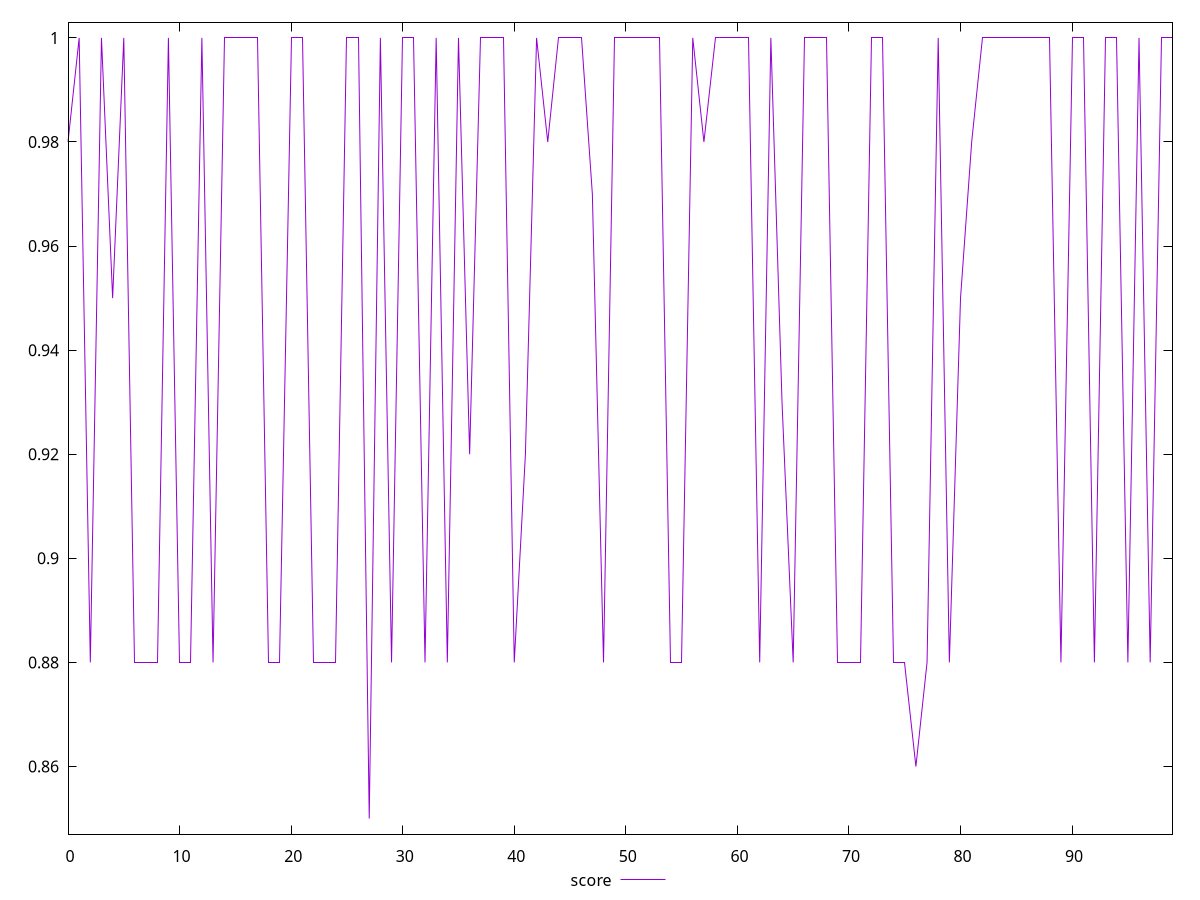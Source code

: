 reset

$score <<EOF
0 0.98
1 1
2 0.88
3 1
4 0.95
5 1
6 0.88
7 0.88
8 0.88
9 1
10 0.88
11 0.88
12 1
13 0.88
14 1
15 1
16 1
17 1
18 0.88
19 0.88
20 1
21 1
22 0.88
23 0.88
24 0.88
25 1
26 1
27 0.85
28 1
29 0.88
30 1
31 1
32 0.88
33 1
34 0.88
35 1
36 0.92
37 1
38 1
39 1
40 0.88
41 0.92
42 1
43 0.98
44 1
45 1
46 1
47 0.97
48 0.88
49 1
50 1
51 1
52 1
53 1
54 0.88
55 0.88
56 1
57 0.98
58 1
59 1
60 1
61 1
62 0.88
63 1
64 0.93
65 0.88
66 1
67 1
68 1
69 0.88
70 0.88
71 0.88
72 1
73 1
74 0.88
75 0.88
76 0.86
77 0.88
78 1
79 0.88
80 0.95
81 0.98
82 1
83 1
84 1
85 1
86 1
87 1
88 1
89 0.88
90 1
91 1
92 0.88
93 1
94 1
95 0.88
96 1
97 0.88
98 1
99 1
EOF

set key outside below
set xrange [0:99]
set yrange [0.847:1.003]
set trange [0.847:1.003]
set terminal svg size 640, 500 enhanced background rgb 'white'
set output "report_00015_2021-02-09T16-11-33.973Z/unminified-css/samples/pages/score/values.svg"

plot $score title "score" with line

reset
